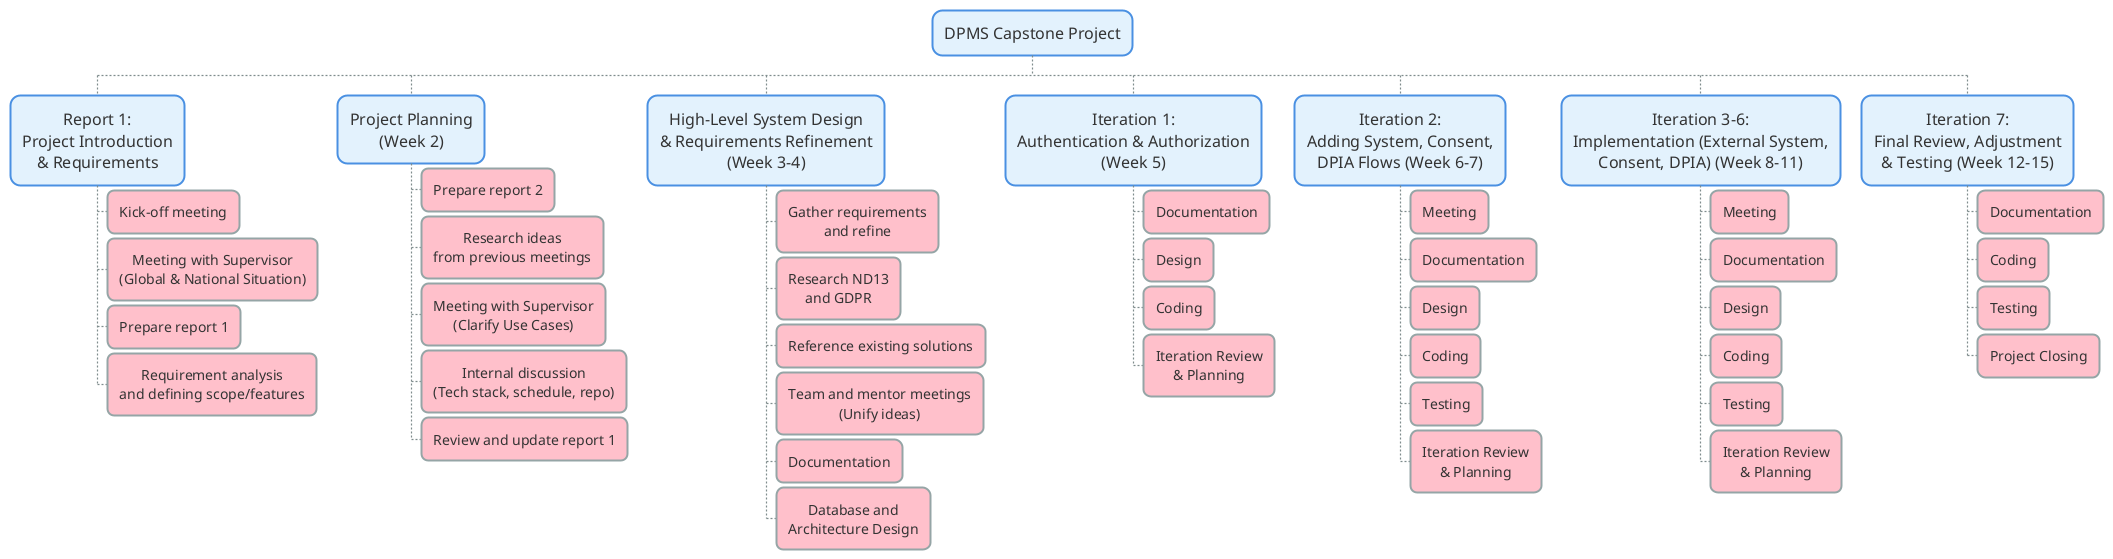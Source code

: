 @startwbs 
skinparam layout horizontal
skinparam horizontalSpacing 10
skinparam verticalSpacing 50
<style>
element {
    FontColor #333333
    FontName Arial
    FontSize 16
    Padding 12
    Margin 5
    LineColor #4A90E2
    LineThickness 2
    BackgroundColor #E3F2FD
    RoundCorner 20
    HorizontalAlignment center
}

rectangle {
    FontColor #2C3E50
    FontSize 18
    BackgroundColor #ECF0F1
    LineColor #2C3E50
    LineThickness 3
    RoundCorner 25
    FontWeight bold
}

leafNode {
    BackgroundColor pink
    LineColor #95A5A6
    FontColor #333333
    FontSize 14
    RoundCorner 15
}
arrow {
    LineStyle 2
    LineThickness 1.2
    LineColor #7F8C8D
}
</style>

* DPMS Capstone Project
** Report 1:\nProject Introduction\n& Requirements
*** Kick-off meeting
*** Meeting with Supervisor\n(Global & National Situation)
*** Prepare report 1
*** Requirement analysis\nand defining scope/features
** Project Planning\n(Week 2)
*** Prepare report 2
*** Research ideas\nfrom previous meetings
*** Meeting with Supervisor\n(Clarify Use Cases)
*** Internal discussion\n(Tech stack, schedule, repo)
*** Review and update report 1
** High-Level System Design\n& Requirements Refinement\n(Week 3-4)
*** Gather requirements\nand refine
*** Research ND13\nand GDPR
*** Reference existing solutions
*** Team and mentor meetings\n(Unify ideas)
*** Documentation
*** Database and\nArchitecture Design
** Iteration 1:\nAuthentication & Authorization\n(Week 5)
*** Documentation
*** Design
*** Coding
*** Iteration Review\n& Planning
** Iteration 2:\nAdding System, Consent,\nDPIA Flows (Week 6-7)
*** Meeting
*** Documentation
*** Design
*** Coding
*** Testing
*** Iteration Review\n& Planning
** Iteration 3-6:\nImplementation (External System,\nConsent, DPIA) (Week 8-11)
*** Meeting
*** Documentation
*** Design
*** Coding
*** Testing
*** Iteration Review\n& Planning
** Iteration 7:\nFinal Review, Adjustment\n& Testing (Week 12-15)
*** Documentation
*** Coding
*** Testing
*** Project Closing
@endwbs
